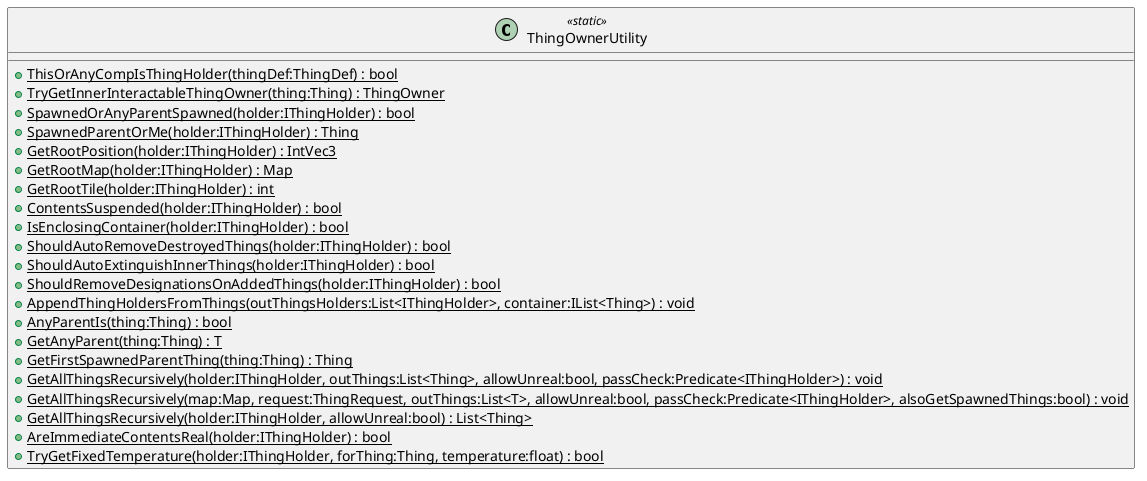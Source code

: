 @startuml
class ThingOwnerUtility <<static>> {
    + {static} ThisOrAnyCompIsThingHolder(thingDef:ThingDef) : bool
    + {static} TryGetInnerInteractableThingOwner(thing:Thing) : ThingOwner
    + {static} SpawnedOrAnyParentSpawned(holder:IThingHolder) : bool
    + {static} SpawnedParentOrMe(holder:IThingHolder) : Thing
    + {static} GetRootPosition(holder:IThingHolder) : IntVec3
    + {static} GetRootMap(holder:IThingHolder) : Map
    + {static} GetRootTile(holder:IThingHolder) : int
    + {static} ContentsSuspended(holder:IThingHolder) : bool
    + {static} IsEnclosingContainer(holder:IThingHolder) : bool
    + {static} ShouldAutoRemoveDestroyedThings(holder:IThingHolder) : bool
    + {static} ShouldAutoExtinguishInnerThings(holder:IThingHolder) : bool
    + {static} ShouldRemoveDesignationsOnAddedThings(holder:IThingHolder) : bool
    + {static} AppendThingHoldersFromThings(outThingsHolders:List<IThingHolder>, container:IList<Thing>) : void
    + {static} AnyParentIs(thing:Thing) : bool
    + {static} GetAnyParent(thing:Thing) : T
    + {static} GetFirstSpawnedParentThing(thing:Thing) : Thing
    + {static} GetAllThingsRecursively(holder:IThingHolder, outThings:List<Thing>, allowUnreal:bool, passCheck:Predicate<IThingHolder>) : void
    + {static} GetAllThingsRecursively(map:Map, request:ThingRequest, outThings:List<T>, allowUnreal:bool, passCheck:Predicate<IThingHolder>, alsoGetSpawnedThings:bool) : void
    + {static} GetAllThingsRecursively(holder:IThingHolder, allowUnreal:bool) : List<Thing>
    + {static} AreImmediateContentsReal(holder:IThingHolder) : bool
    + {static} TryGetFixedTemperature(holder:IThingHolder, forThing:Thing, temperature:float) : bool
}
@enduml
